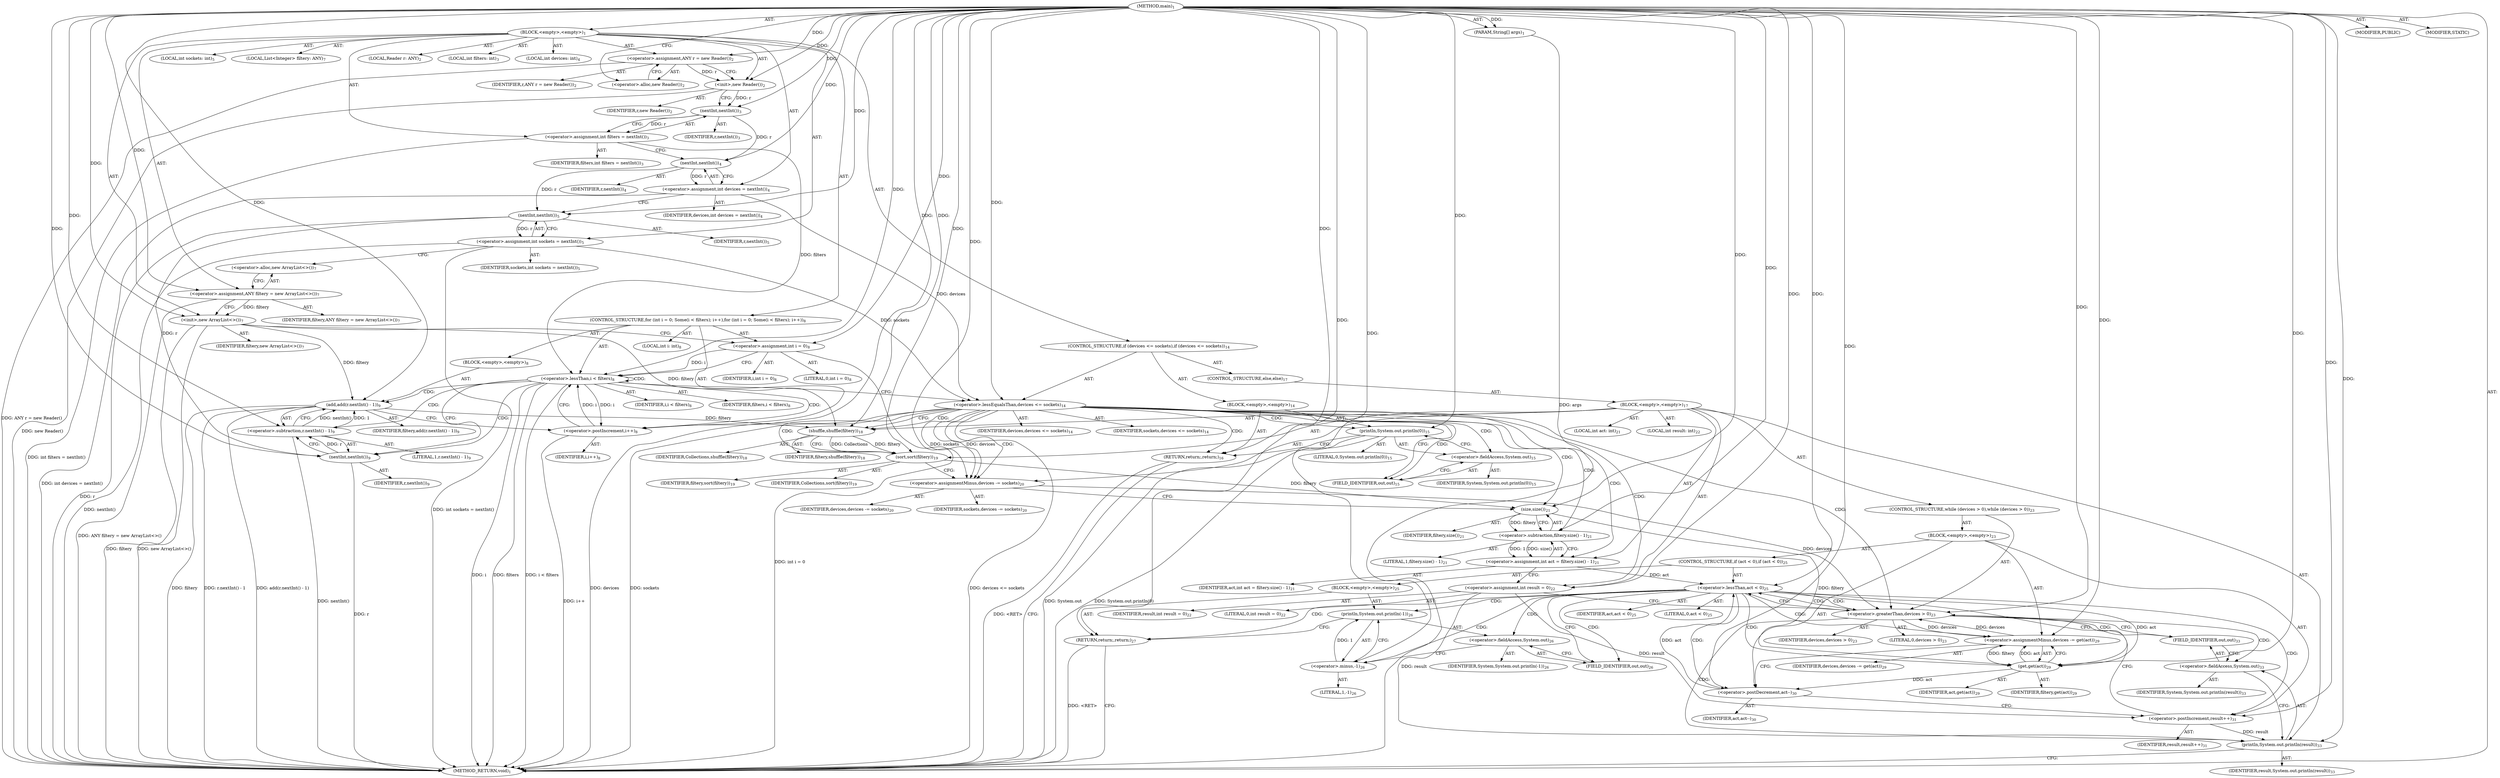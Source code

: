 digraph "main" {  
"21" [label = <(METHOD,main)<SUB>1</SUB>> ]
"22" [label = <(PARAM,String[] args)<SUB>1</SUB>> ]
"23" [label = <(BLOCK,&lt;empty&gt;,&lt;empty&gt;)<SUB>1</SUB>> ]
"4" [label = <(LOCAL,Reader r: ANY)<SUB>2</SUB>> ]
"24" [label = <(&lt;operator&gt;.assignment,ANY r = new Reader())<SUB>2</SUB>> ]
"25" [label = <(IDENTIFIER,r,ANY r = new Reader())<SUB>2</SUB>> ]
"26" [label = <(&lt;operator&gt;.alloc,new Reader())<SUB>2</SUB>> ]
"27" [label = <(&lt;init&gt;,new Reader())<SUB>2</SUB>> ]
"3" [label = <(IDENTIFIER,r,new Reader())<SUB>2</SUB>> ]
"28" [label = <(LOCAL,int filters: int)<SUB>3</SUB>> ]
"29" [label = <(&lt;operator&gt;.assignment,int filters = nextInt())<SUB>3</SUB>> ]
"30" [label = <(IDENTIFIER,filters,int filters = nextInt())<SUB>3</SUB>> ]
"31" [label = <(nextInt,nextInt())<SUB>3</SUB>> ]
"32" [label = <(IDENTIFIER,r,nextInt())<SUB>3</SUB>> ]
"33" [label = <(LOCAL,int devices: int)<SUB>4</SUB>> ]
"34" [label = <(&lt;operator&gt;.assignment,int devices = nextInt())<SUB>4</SUB>> ]
"35" [label = <(IDENTIFIER,devices,int devices = nextInt())<SUB>4</SUB>> ]
"36" [label = <(nextInt,nextInt())<SUB>4</SUB>> ]
"37" [label = <(IDENTIFIER,r,nextInt())<SUB>4</SUB>> ]
"38" [label = <(LOCAL,int sockets: int)<SUB>5</SUB>> ]
"39" [label = <(&lt;operator&gt;.assignment,int sockets = nextInt())<SUB>5</SUB>> ]
"40" [label = <(IDENTIFIER,sockets,int sockets = nextInt())<SUB>5</SUB>> ]
"41" [label = <(nextInt,nextInt())<SUB>5</SUB>> ]
"42" [label = <(IDENTIFIER,r,nextInt())<SUB>5</SUB>> ]
"6" [label = <(LOCAL,List&lt;Integer&gt; filtery: ANY)<SUB>7</SUB>> ]
"43" [label = <(&lt;operator&gt;.assignment,ANY filtery = new ArrayList&lt;&gt;())<SUB>7</SUB>> ]
"44" [label = <(IDENTIFIER,filtery,ANY filtery = new ArrayList&lt;&gt;())<SUB>7</SUB>> ]
"45" [label = <(&lt;operator&gt;.alloc,new ArrayList&lt;&gt;())<SUB>7</SUB>> ]
"46" [label = <(&lt;init&gt;,new ArrayList&lt;&gt;())<SUB>7</SUB>> ]
"5" [label = <(IDENTIFIER,filtery,new ArrayList&lt;&gt;())<SUB>7</SUB>> ]
"47" [label = <(CONTROL_STRUCTURE,for (int i = 0; Some(i &lt; filters); i++),for (int i = 0; Some(i &lt; filters); i++))<SUB>8</SUB>> ]
"48" [label = <(LOCAL,int i: int)<SUB>8</SUB>> ]
"49" [label = <(&lt;operator&gt;.assignment,int i = 0)<SUB>8</SUB>> ]
"50" [label = <(IDENTIFIER,i,int i = 0)<SUB>8</SUB>> ]
"51" [label = <(LITERAL,0,int i = 0)<SUB>8</SUB>> ]
"52" [label = <(&lt;operator&gt;.lessThan,i &lt; filters)<SUB>8</SUB>> ]
"53" [label = <(IDENTIFIER,i,i &lt; filters)<SUB>8</SUB>> ]
"54" [label = <(IDENTIFIER,filters,i &lt; filters)<SUB>8</SUB>> ]
"55" [label = <(&lt;operator&gt;.postIncrement,i++)<SUB>8</SUB>> ]
"56" [label = <(IDENTIFIER,i,i++)<SUB>8</SUB>> ]
"57" [label = <(BLOCK,&lt;empty&gt;,&lt;empty&gt;)<SUB>8</SUB>> ]
"58" [label = <(add,add(r.nextInt() - 1))<SUB>9</SUB>> ]
"59" [label = <(IDENTIFIER,filtery,add(r.nextInt() - 1))<SUB>9</SUB>> ]
"60" [label = <(&lt;operator&gt;.subtraction,r.nextInt() - 1)<SUB>9</SUB>> ]
"61" [label = <(nextInt,nextInt())<SUB>9</SUB>> ]
"62" [label = <(IDENTIFIER,r,nextInt())<SUB>9</SUB>> ]
"63" [label = <(LITERAL,1,r.nextInt() - 1)<SUB>9</SUB>> ]
"64" [label = <(CONTROL_STRUCTURE,if (devices &lt;= sockets),if (devices &lt;= sockets))<SUB>14</SUB>> ]
"65" [label = <(&lt;operator&gt;.lessEqualsThan,devices &lt;= sockets)<SUB>14</SUB>> ]
"66" [label = <(IDENTIFIER,devices,devices &lt;= sockets)<SUB>14</SUB>> ]
"67" [label = <(IDENTIFIER,sockets,devices &lt;= sockets)<SUB>14</SUB>> ]
"68" [label = <(BLOCK,&lt;empty&gt;,&lt;empty&gt;)<SUB>14</SUB>> ]
"69" [label = <(println,System.out.println(0))<SUB>15</SUB>> ]
"70" [label = <(&lt;operator&gt;.fieldAccess,System.out)<SUB>15</SUB>> ]
"71" [label = <(IDENTIFIER,System,System.out.println(0))<SUB>15</SUB>> ]
"72" [label = <(FIELD_IDENTIFIER,out,out)<SUB>15</SUB>> ]
"73" [label = <(LITERAL,0,System.out.println(0))<SUB>15</SUB>> ]
"74" [label = <(RETURN,return;,return;)<SUB>16</SUB>> ]
"75" [label = <(CONTROL_STRUCTURE,else,else)<SUB>17</SUB>> ]
"76" [label = <(BLOCK,&lt;empty&gt;,&lt;empty&gt;)<SUB>17</SUB>> ]
"77" [label = <(shuffle,shuffle(filtery))<SUB>18</SUB>> ]
"78" [label = <(IDENTIFIER,Collections,shuffle(filtery))<SUB>18</SUB>> ]
"79" [label = <(IDENTIFIER,filtery,shuffle(filtery))<SUB>18</SUB>> ]
"80" [label = <(sort,sort(filtery))<SUB>19</SUB>> ]
"81" [label = <(IDENTIFIER,Collections,sort(filtery))<SUB>19</SUB>> ]
"82" [label = <(IDENTIFIER,filtery,sort(filtery))<SUB>19</SUB>> ]
"83" [label = <(&lt;operator&gt;.assignmentMinus,devices -= sockets)<SUB>20</SUB>> ]
"84" [label = <(IDENTIFIER,devices,devices -= sockets)<SUB>20</SUB>> ]
"85" [label = <(IDENTIFIER,sockets,devices -= sockets)<SUB>20</SUB>> ]
"86" [label = <(LOCAL,int act: int)<SUB>21</SUB>> ]
"87" [label = <(&lt;operator&gt;.assignment,int act = filtery.size() - 1)<SUB>21</SUB>> ]
"88" [label = <(IDENTIFIER,act,int act = filtery.size() - 1)<SUB>21</SUB>> ]
"89" [label = <(&lt;operator&gt;.subtraction,filtery.size() - 1)<SUB>21</SUB>> ]
"90" [label = <(size,size())<SUB>21</SUB>> ]
"91" [label = <(IDENTIFIER,filtery,size())<SUB>21</SUB>> ]
"92" [label = <(LITERAL,1,filtery.size() - 1)<SUB>21</SUB>> ]
"93" [label = <(LOCAL,int result: int)<SUB>22</SUB>> ]
"94" [label = <(&lt;operator&gt;.assignment,int result = 0)<SUB>22</SUB>> ]
"95" [label = <(IDENTIFIER,result,int result = 0)<SUB>22</SUB>> ]
"96" [label = <(LITERAL,0,int result = 0)<SUB>22</SUB>> ]
"97" [label = <(CONTROL_STRUCTURE,while (devices &gt; 0),while (devices &gt; 0))<SUB>23</SUB>> ]
"98" [label = <(&lt;operator&gt;.greaterThan,devices &gt; 0)<SUB>23</SUB>> ]
"99" [label = <(IDENTIFIER,devices,devices &gt; 0)<SUB>23</SUB>> ]
"100" [label = <(LITERAL,0,devices &gt; 0)<SUB>23</SUB>> ]
"101" [label = <(BLOCK,&lt;empty&gt;,&lt;empty&gt;)<SUB>23</SUB>> ]
"102" [label = <(CONTROL_STRUCTURE,if (act &lt; 0),if (act &lt; 0))<SUB>25</SUB>> ]
"103" [label = <(&lt;operator&gt;.lessThan,act &lt; 0)<SUB>25</SUB>> ]
"104" [label = <(IDENTIFIER,act,act &lt; 0)<SUB>25</SUB>> ]
"105" [label = <(LITERAL,0,act &lt; 0)<SUB>25</SUB>> ]
"106" [label = <(BLOCK,&lt;empty&gt;,&lt;empty&gt;)<SUB>25</SUB>> ]
"107" [label = <(println,System.out.println(-1))<SUB>26</SUB>> ]
"108" [label = <(&lt;operator&gt;.fieldAccess,System.out)<SUB>26</SUB>> ]
"109" [label = <(IDENTIFIER,System,System.out.println(-1))<SUB>26</SUB>> ]
"110" [label = <(FIELD_IDENTIFIER,out,out)<SUB>26</SUB>> ]
"111" [label = <(&lt;operator&gt;.minus,-1)<SUB>26</SUB>> ]
"112" [label = <(LITERAL,1,-1)<SUB>26</SUB>> ]
"113" [label = <(RETURN,return;,return;)<SUB>27</SUB>> ]
"114" [label = <(&lt;operator&gt;.assignmentMinus,devices -= get(act))<SUB>29</SUB>> ]
"115" [label = <(IDENTIFIER,devices,devices -= get(act))<SUB>29</SUB>> ]
"116" [label = <(get,get(act))<SUB>29</SUB>> ]
"117" [label = <(IDENTIFIER,filtery,get(act))<SUB>29</SUB>> ]
"118" [label = <(IDENTIFIER,act,get(act))<SUB>29</SUB>> ]
"119" [label = <(&lt;operator&gt;.postDecrement,act--)<SUB>30</SUB>> ]
"120" [label = <(IDENTIFIER,act,act--)<SUB>30</SUB>> ]
"121" [label = <(&lt;operator&gt;.postIncrement,result++)<SUB>31</SUB>> ]
"122" [label = <(IDENTIFIER,result,result++)<SUB>31</SUB>> ]
"123" [label = <(println,System.out.println(result))<SUB>33</SUB>> ]
"124" [label = <(&lt;operator&gt;.fieldAccess,System.out)<SUB>33</SUB>> ]
"125" [label = <(IDENTIFIER,System,System.out.println(result))<SUB>33</SUB>> ]
"126" [label = <(FIELD_IDENTIFIER,out,out)<SUB>33</SUB>> ]
"127" [label = <(IDENTIFIER,result,System.out.println(result))<SUB>33</SUB>> ]
"128" [label = <(MODIFIER,PUBLIC)> ]
"129" [label = <(MODIFIER,STATIC)> ]
"130" [label = <(METHOD_RETURN,void)<SUB>1</SUB>> ]
  "21" -> "22"  [ label = "AST: "] 
  "21" -> "23"  [ label = "AST: "] 
  "21" -> "128"  [ label = "AST: "] 
  "21" -> "129"  [ label = "AST: "] 
  "21" -> "130"  [ label = "AST: "] 
  "23" -> "4"  [ label = "AST: "] 
  "23" -> "24"  [ label = "AST: "] 
  "23" -> "27"  [ label = "AST: "] 
  "23" -> "28"  [ label = "AST: "] 
  "23" -> "29"  [ label = "AST: "] 
  "23" -> "33"  [ label = "AST: "] 
  "23" -> "34"  [ label = "AST: "] 
  "23" -> "38"  [ label = "AST: "] 
  "23" -> "39"  [ label = "AST: "] 
  "23" -> "6"  [ label = "AST: "] 
  "23" -> "43"  [ label = "AST: "] 
  "23" -> "46"  [ label = "AST: "] 
  "23" -> "47"  [ label = "AST: "] 
  "23" -> "64"  [ label = "AST: "] 
  "24" -> "25"  [ label = "AST: "] 
  "24" -> "26"  [ label = "AST: "] 
  "27" -> "3"  [ label = "AST: "] 
  "29" -> "30"  [ label = "AST: "] 
  "29" -> "31"  [ label = "AST: "] 
  "31" -> "32"  [ label = "AST: "] 
  "34" -> "35"  [ label = "AST: "] 
  "34" -> "36"  [ label = "AST: "] 
  "36" -> "37"  [ label = "AST: "] 
  "39" -> "40"  [ label = "AST: "] 
  "39" -> "41"  [ label = "AST: "] 
  "41" -> "42"  [ label = "AST: "] 
  "43" -> "44"  [ label = "AST: "] 
  "43" -> "45"  [ label = "AST: "] 
  "46" -> "5"  [ label = "AST: "] 
  "47" -> "48"  [ label = "AST: "] 
  "47" -> "49"  [ label = "AST: "] 
  "47" -> "52"  [ label = "AST: "] 
  "47" -> "55"  [ label = "AST: "] 
  "47" -> "57"  [ label = "AST: "] 
  "49" -> "50"  [ label = "AST: "] 
  "49" -> "51"  [ label = "AST: "] 
  "52" -> "53"  [ label = "AST: "] 
  "52" -> "54"  [ label = "AST: "] 
  "55" -> "56"  [ label = "AST: "] 
  "57" -> "58"  [ label = "AST: "] 
  "58" -> "59"  [ label = "AST: "] 
  "58" -> "60"  [ label = "AST: "] 
  "60" -> "61"  [ label = "AST: "] 
  "60" -> "63"  [ label = "AST: "] 
  "61" -> "62"  [ label = "AST: "] 
  "64" -> "65"  [ label = "AST: "] 
  "64" -> "68"  [ label = "AST: "] 
  "64" -> "75"  [ label = "AST: "] 
  "65" -> "66"  [ label = "AST: "] 
  "65" -> "67"  [ label = "AST: "] 
  "68" -> "69"  [ label = "AST: "] 
  "68" -> "74"  [ label = "AST: "] 
  "69" -> "70"  [ label = "AST: "] 
  "69" -> "73"  [ label = "AST: "] 
  "70" -> "71"  [ label = "AST: "] 
  "70" -> "72"  [ label = "AST: "] 
  "75" -> "76"  [ label = "AST: "] 
  "76" -> "77"  [ label = "AST: "] 
  "76" -> "80"  [ label = "AST: "] 
  "76" -> "83"  [ label = "AST: "] 
  "76" -> "86"  [ label = "AST: "] 
  "76" -> "87"  [ label = "AST: "] 
  "76" -> "93"  [ label = "AST: "] 
  "76" -> "94"  [ label = "AST: "] 
  "76" -> "97"  [ label = "AST: "] 
  "76" -> "123"  [ label = "AST: "] 
  "77" -> "78"  [ label = "AST: "] 
  "77" -> "79"  [ label = "AST: "] 
  "80" -> "81"  [ label = "AST: "] 
  "80" -> "82"  [ label = "AST: "] 
  "83" -> "84"  [ label = "AST: "] 
  "83" -> "85"  [ label = "AST: "] 
  "87" -> "88"  [ label = "AST: "] 
  "87" -> "89"  [ label = "AST: "] 
  "89" -> "90"  [ label = "AST: "] 
  "89" -> "92"  [ label = "AST: "] 
  "90" -> "91"  [ label = "AST: "] 
  "94" -> "95"  [ label = "AST: "] 
  "94" -> "96"  [ label = "AST: "] 
  "97" -> "98"  [ label = "AST: "] 
  "97" -> "101"  [ label = "AST: "] 
  "98" -> "99"  [ label = "AST: "] 
  "98" -> "100"  [ label = "AST: "] 
  "101" -> "102"  [ label = "AST: "] 
  "101" -> "114"  [ label = "AST: "] 
  "101" -> "119"  [ label = "AST: "] 
  "101" -> "121"  [ label = "AST: "] 
  "102" -> "103"  [ label = "AST: "] 
  "102" -> "106"  [ label = "AST: "] 
  "103" -> "104"  [ label = "AST: "] 
  "103" -> "105"  [ label = "AST: "] 
  "106" -> "107"  [ label = "AST: "] 
  "106" -> "113"  [ label = "AST: "] 
  "107" -> "108"  [ label = "AST: "] 
  "107" -> "111"  [ label = "AST: "] 
  "108" -> "109"  [ label = "AST: "] 
  "108" -> "110"  [ label = "AST: "] 
  "111" -> "112"  [ label = "AST: "] 
  "114" -> "115"  [ label = "AST: "] 
  "114" -> "116"  [ label = "AST: "] 
  "116" -> "117"  [ label = "AST: "] 
  "116" -> "118"  [ label = "AST: "] 
  "119" -> "120"  [ label = "AST: "] 
  "121" -> "122"  [ label = "AST: "] 
  "123" -> "124"  [ label = "AST: "] 
  "123" -> "127"  [ label = "AST: "] 
  "124" -> "125"  [ label = "AST: "] 
  "124" -> "126"  [ label = "AST: "] 
  "24" -> "27"  [ label = "CFG: "] 
  "27" -> "31"  [ label = "CFG: "] 
  "29" -> "36"  [ label = "CFG: "] 
  "34" -> "41"  [ label = "CFG: "] 
  "39" -> "45"  [ label = "CFG: "] 
  "43" -> "46"  [ label = "CFG: "] 
  "46" -> "49"  [ label = "CFG: "] 
  "26" -> "24"  [ label = "CFG: "] 
  "31" -> "29"  [ label = "CFG: "] 
  "36" -> "34"  [ label = "CFG: "] 
  "41" -> "39"  [ label = "CFG: "] 
  "45" -> "43"  [ label = "CFG: "] 
  "49" -> "52"  [ label = "CFG: "] 
  "52" -> "61"  [ label = "CFG: "] 
  "52" -> "65"  [ label = "CFG: "] 
  "55" -> "52"  [ label = "CFG: "] 
  "65" -> "72"  [ label = "CFG: "] 
  "65" -> "77"  [ label = "CFG: "] 
  "58" -> "55"  [ label = "CFG: "] 
  "69" -> "74"  [ label = "CFG: "] 
  "74" -> "130"  [ label = "CFG: "] 
  "60" -> "58"  [ label = "CFG: "] 
  "70" -> "69"  [ label = "CFG: "] 
  "77" -> "80"  [ label = "CFG: "] 
  "80" -> "83"  [ label = "CFG: "] 
  "83" -> "90"  [ label = "CFG: "] 
  "87" -> "94"  [ label = "CFG: "] 
  "94" -> "98"  [ label = "CFG: "] 
  "123" -> "130"  [ label = "CFG: "] 
  "61" -> "60"  [ label = "CFG: "] 
  "72" -> "70"  [ label = "CFG: "] 
  "89" -> "87"  [ label = "CFG: "] 
  "98" -> "103"  [ label = "CFG: "] 
  "98" -> "126"  [ label = "CFG: "] 
  "124" -> "123"  [ label = "CFG: "] 
  "90" -> "89"  [ label = "CFG: "] 
  "114" -> "119"  [ label = "CFG: "] 
  "119" -> "121"  [ label = "CFG: "] 
  "121" -> "98"  [ label = "CFG: "] 
  "126" -> "124"  [ label = "CFG: "] 
  "103" -> "110"  [ label = "CFG: "] 
  "103" -> "116"  [ label = "CFG: "] 
  "116" -> "114"  [ label = "CFG: "] 
  "107" -> "113"  [ label = "CFG: "] 
  "113" -> "130"  [ label = "CFG: "] 
  "108" -> "111"  [ label = "CFG: "] 
  "111" -> "107"  [ label = "CFG: "] 
  "110" -> "108"  [ label = "CFG: "] 
  "21" -> "26"  [ label = "CFG: "] 
  "74" -> "130"  [ label = "DDG: &lt;RET&gt;"] 
  "113" -> "130"  [ label = "DDG: &lt;RET&gt;"] 
  "22" -> "130"  [ label = "DDG: args"] 
  "24" -> "130"  [ label = "DDG: ANY r = new Reader()"] 
  "27" -> "130"  [ label = "DDG: new Reader()"] 
  "29" -> "130"  [ label = "DDG: int filters = nextInt()"] 
  "34" -> "130"  [ label = "DDG: int devices = nextInt()"] 
  "41" -> "130"  [ label = "DDG: r"] 
  "39" -> "130"  [ label = "DDG: nextInt()"] 
  "39" -> "130"  [ label = "DDG: int sockets = nextInt()"] 
  "43" -> "130"  [ label = "DDG: ANY filtery = new ArrayList&lt;&gt;()"] 
  "46" -> "130"  [ label = "DDG: filtery"] 
  "46" -> "130"  [ label = "DDG: new ArrayList&lt;&gt;()"] 
  "49" -> "130"  [ label = "DDG: int i = 0"] 
  "52" -> "130"  [ label = "DDG: i"] 
  "52" -> "130"  [ label = "DDG: filters"] 
  "52" -> "130"  [ label = "DDG: i &lt; filters"] 
  "65" -> "130"  [ label = "DDG: devices"] 
  "65" -> "130"  [ label = "DDG: sockets"] 
  "65" -> "130"  [ label = "DDG: devices &lt;= sockets"] 
  "69" -> "130"  [ label = "DDG: System.out"] 
  "69" -> "130"  [ label = "DDG: System.out.println(0)"] 
  "58" -> "130"  [ label = "DDG: filtery"] 
  "61" -> "130"  [ label = "DDG: r"] 
  "60" -> "130"  [ label = "DDG: nextInt()"] 
  "58" -> "130"  [ label = "DDG: r.nextInt() - 1"] 
  "58" -> "130"  [ label = "DDG: add(r.nextInt() - 1)"] 
  "55" -> "130"  [ label = "DDG: i++"] 
  "21" -> "22"  [ label = "DDG: "] 
  "21" -> "24"  [ label = "DDG: "] 
  "31" -> "29"  [ label = "DDG: r"] 
  "36" -> "34"  [ label = "DDG: r"] 
  "41" -> "39"  [ label = "DDG: r"] 
  "21" -> "43"  [ label = "DDG: "] 
  "24" -> "27"  [ label = "DDG: r"] 
  "21" -> "27"  [ label = "DDG: "] 
  "43" -> "46"  [ label = "DDG: filtery"] 
  "21" -> "46"  [ label = "DDG: "] 
  "21" -> "49"  [ label = "DDG: "] 
  "27" -> "31"  [ label = "DDG: r"] 
  "21" -> "31"  [ label = "DDG: "] 
  "31" -> "36"  [ label = "DDG: r"] 
  "21" -> "36"  [ label = "DDG: "] 
  "36" -> "41"  [ label = "DDG: r"] 
  "21" -> "41"  [ label = "DDG: "] 
  "49" -> "52"  [ label = "DDG: i"] 
  "55" -> "52"  [ label = "DDG: i"] 
  "21" -> "52"  [ label = "DDG: "] 
  "29" -> "52"  [ label = "DDG: filters"] 
  "52" -> "55"  [ label = "DDG: i"] 
  "21" -> "55"  [ label = "DDG: "] 
  "34" -> "65"  [ label = "DDG: devices"] 
  "21" -> "65"  [ label = "DDG: "] 
  "39" -> "65"  [ label = "DDG: sockets"] 
  "21" -> "74"  [ label = "DDG: "] 
  "46" -> "58"  [ label = "DDG: filtery"] 
  "21" -> "58"  [ label = "DDG: "] 
  "60" -> "58"  [ label = "DDG: nextInt()"] 
  "60" -> "58"  [ label = "DDG: 1"] 
  "21" -> "69"  [ label = "DDG: "] 
  "65" -> "83"  [ label = "DDG: sockets"] 
  "21" -> "83"  [ label = "DDG: "] 
  "89" -> "87"  [ label = "DDG: size()"] 
  "89" -> "87"  [ label = "DDG: 1"] 
  "21" -> "94"  [ label = "DDG: "] 
  "61" -> "60"  [ label = "DDG: r"] 
  "21" -> "60"  [ label = "DDG: "] 
  "21" -> "77"  [ label = "DDG: "] 
  "46" -> "77"  [ label = "DDG: filtery"] 
  "58" -> "77"  [ label = "DDG: filtery"] 
  "77" -> "80"  [ label = "DDG: Collections"] 
  "21" -> "80"  [ label = "DDG: "] 
  "77" -> "80"  [ label = "DDG: filtery"] 
  "65" -> "83"  [ label = "DDG: devices"] 
  "94" -> "123"  [ label = "DDG: result"] 
  "121" -> "123"  [ label = "DDG: result"] 
  "21" -> "123"  [ label = "DDG: "] 
  "41" -> "61"  [ label = "DDG: r"] 
  "21" -> "61"  [ label = "DDG: "] 
  "90" -> "89"  [ label = "DDG: filtery"] 
  "21" -> "89"  [ label = "DDG: "] 
  "83" -> "98"  [ label = "DDG: devices"] 
  "114" -> "98"  [ label = "DDG: devices"] 
  "21" -> "98"  [ label = "DDG: "] 
  "116" -> "114"  [ label = "DDG: filtery"] 
  "116" -> "114"  [ label = "DDG: act"] 
  "80" -> "90"  [ label = "DDG: filtery"] 
  "21" -> "90"  [ label = "DDG: "] 
  "98" -> "114"  [ label = "DDG: devices"] 
  "21" -> "114"  [ label = "DDG: "] 
  "116" -> "119"  [ label = "DDG: act"] 
  "21" -> "119"  [ label = "DDG: "] 
  "94" -> "121"  [ label = "DDG: result"] 
  "21" -> "121"  [ label = "DDG: "] 
  "87" -> "103"  [ label = "DDG: act"] 
  "119" -> "103"  [ label = "DDG: act"] 
  "21" -> "103"  [ label = "DDG: "] 
  "21" -> "113"  [ label = "DDG: "] 
  "90" -> "116"  [ label = "DDG: filtery"] 
  "21" -> "116"  [ label = "DDG: "] 
  "103" -> "116"  [ label = "DDG: act"] 
  "111" -> "107"  [ label = "DDG: 1"] 
  "21" -> "111"  [ label = "DDG: "] 
  "52" -> "60"  [ label = "CDG: "] 
  "52" -> "52"  [ label = "CDG: "] 
  "52" -> "58"  [ label = "CDG: "] 
  "52" -> "61"  [ label = "CDG: "] 
  "52" -> "55"  [ label = "CDG: "] 
  "65" -> "94"  [ label = "CDG: "] 
  "65" -> "77"  [ label = "CDG: "] 
  "65" -> "89"  [ label = "CDG: "] 
  "65" -> "98"  [ label = "CDG: "] 
  "65" -> "72"  [ label = "CDG: "] 
  "65" -> "69"  [ label = "CDG: "] 
  "65" -> "74"  [ label = "CDG: "] 
  "65" -> "87"  [ label = "CDG: "] 
  "65" -> "90"  [ label = "CDG: "] 
  "65" -> "80"  [ label = "CDG: "] 
  "65" -> "83"  [ label = "CDG: "] 
  "65" -> "70"  [ label = "CDG: "] 
  "98" -> "103"  [ label = "CDG: "] 
  "98" -> "123"  [ label = "CDG: "] 
  "98" -> "126"  [ label = "CDG: "] 
  "98" -> "124"  [ label = "CDG: "] 
  "103" -> "107"  [ label = "CDG: "] 
  "103" -> "98"  [ label = "CDG: "] 
  "103" -> "113"  [ label = "CDG: "] 
  "103" -> "116"  [ label = "CDG: "] 
  "103" -> "114"  [ label = "CDG: "] 
  "103" -> "119"  [ label = "CDG: "] 
  "103" -> "121"  [ label = "CDG: "] 
  "103" -> "110"  [ label = "CDG: "] 
  "103" -> "108"  [ label = "CDG: "] 
  "103" -> "111"  [ label = "CDG: "] 
}
